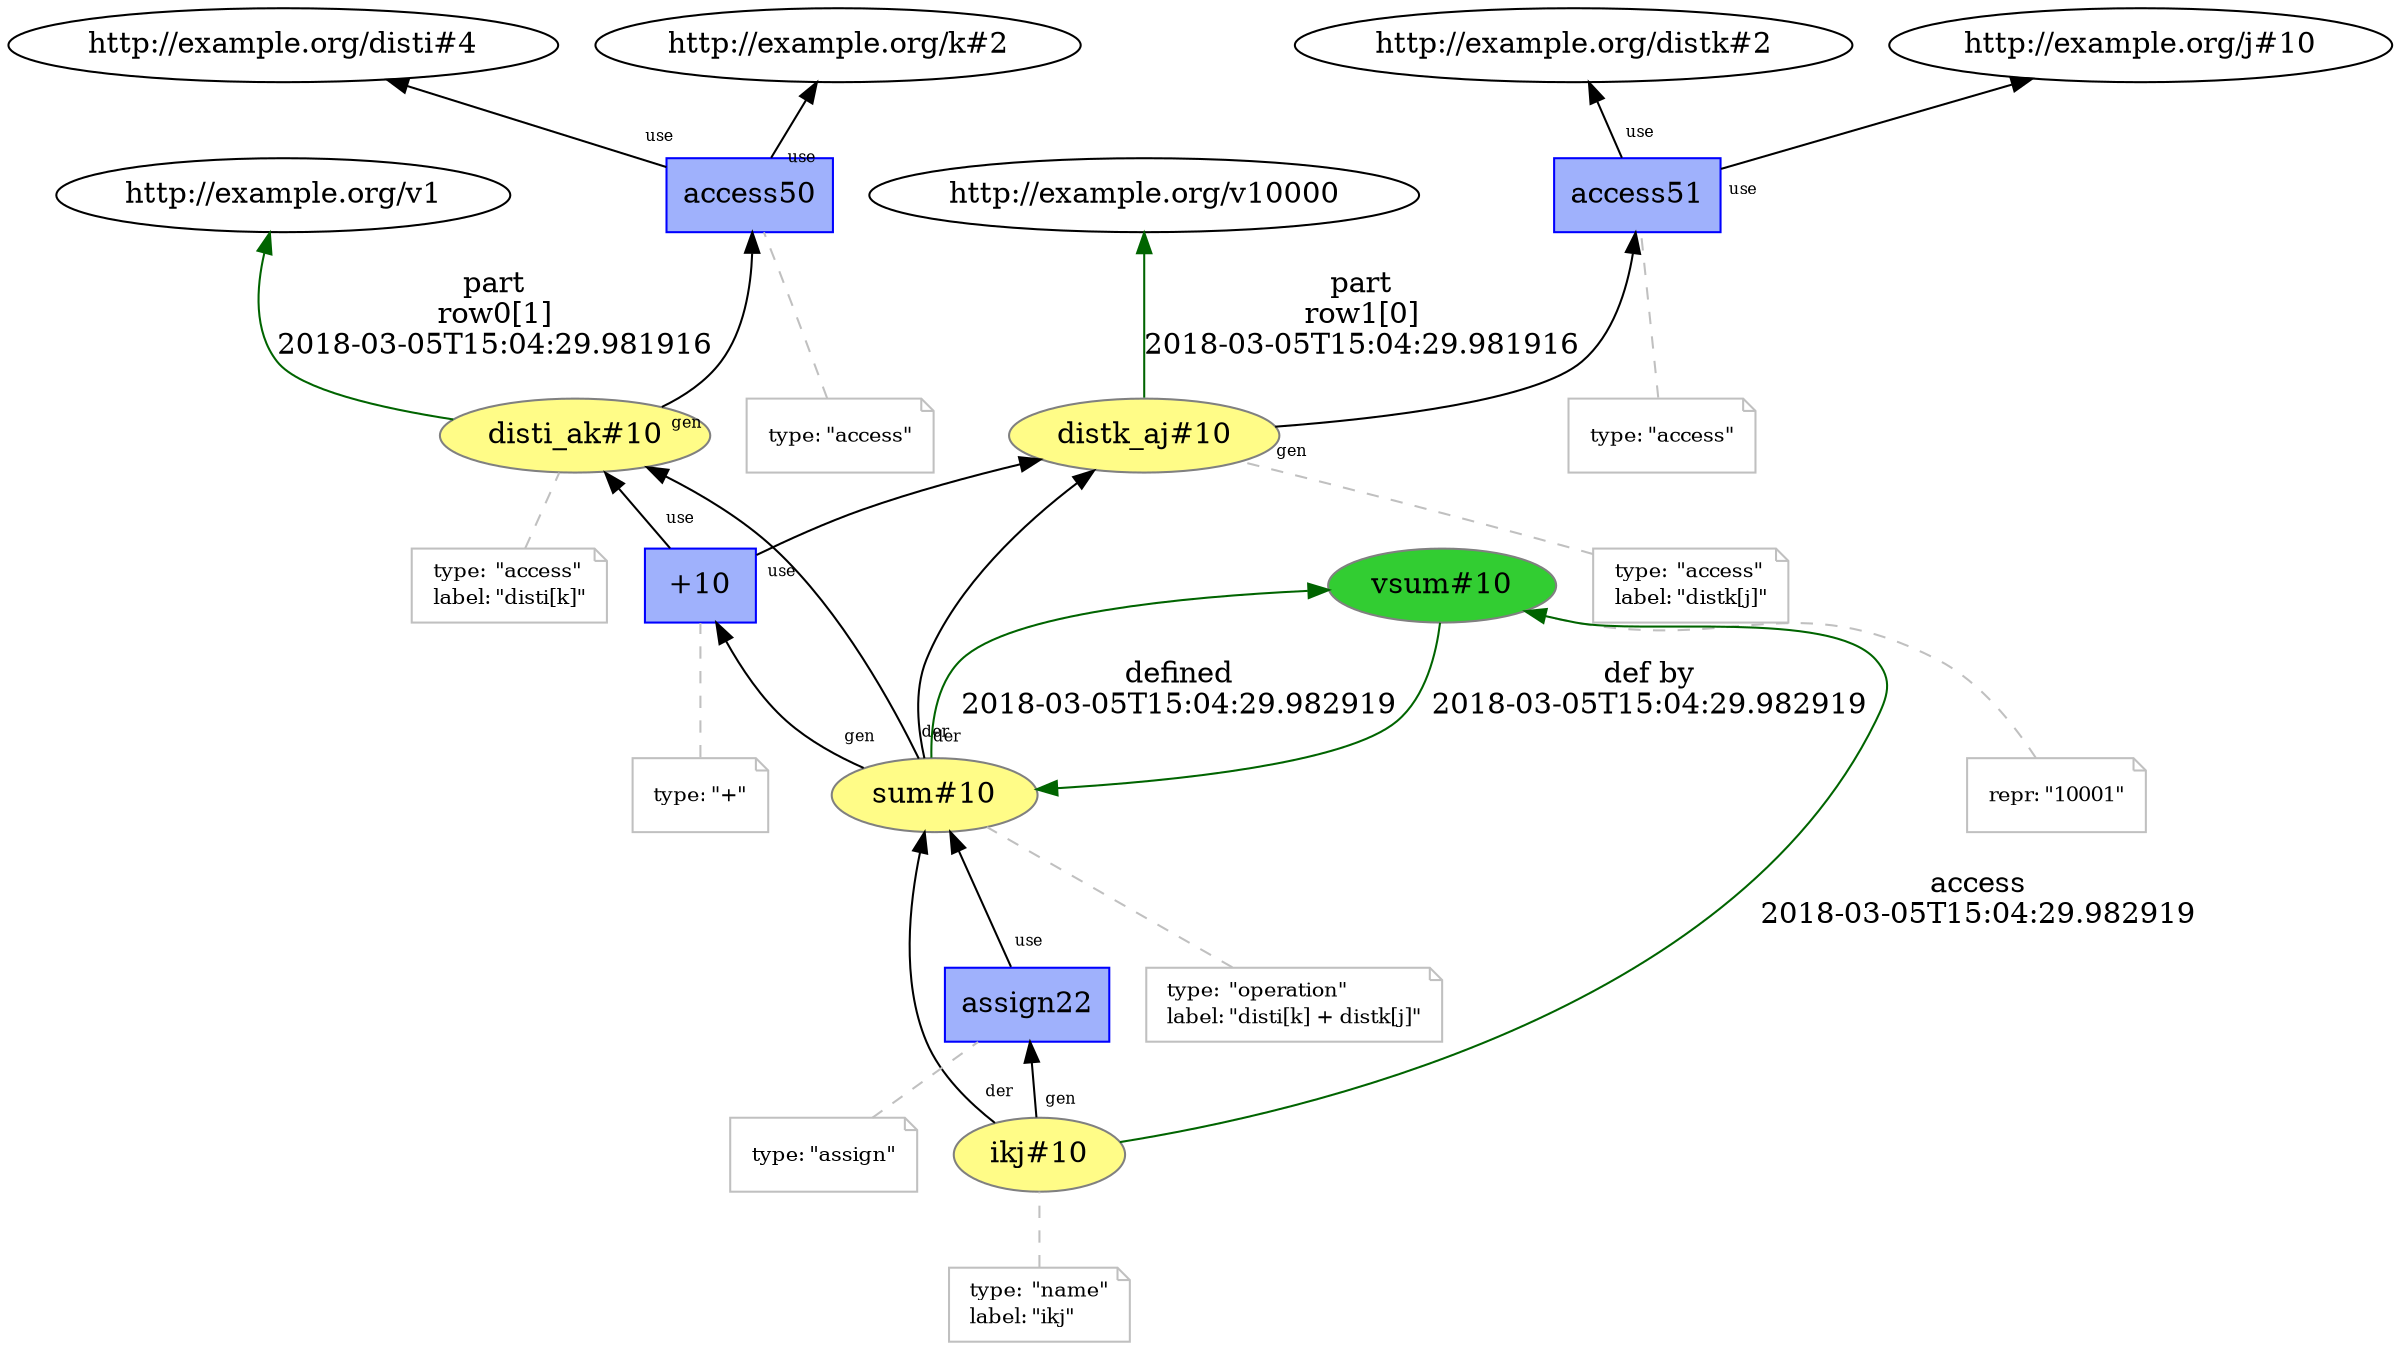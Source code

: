 digraph "PROV" { size="16,12"; rankdir="BT";
"http://example.org/disti_ak#10" [fillcolor="#FFFC87",color="#808080",style="filled",label="disti_ak#10",URL="http://example.org/disti_ak#10"]
"-attrs0" [color="gray",shape="note",fontsize="10",fontcolor="black",label=<<TABLE cellpadding="0" border="0">
	<TR>
	    <TD align="left">type:</TD>
	    <TD align="left">&quot;access&quot;</TD>
	</TR>
	<TR>
	    <TD align="left">label:</TD>
	    <TD align="left">&quot;disti[k]&quot;</TD>
	</TR>
</TABLE>>]
"-attrs0" -> "http://example.org/disti_ak#10" [color="gray",style="dashed",arrowhead="none"]
"http://example.org/disti_ak#10" -> "http://example.org/v1" [labelfontsize="8",labeldistance="1.5",color="darkgreen",labelangle="60.0",rotation="20",label="part
row0[1]
2018-03-05T15:04:29.981916"]
"http://example.org/access50" [fillcolor="#9FB1FC",color="#0000FF",shape="polygon",sides="4",style="filled",label="access50",URL="http://example.org/access50"]
"-attrs1" [color="gray",shape="note",fontsize="10",fontcolor="black",label=<<TABLE cellpadding="0" border="0">
	<TR>
	    <TD align="left">type:</TD>
	    <TD align="left">&quot;access&quot;</TD>
	</TR>
</TABLE>>]
"-attrs1" -> "http://example.org/access50" [color="gray",style="dashed",arrowhead="none"]
"http://example.org/access50" -> "http://example.org/disti#4" [labelfontsize="8",labeldistance="1.5",labelangle="60.0",rotation="20",taillabel="use"]
"http://example.org/access50" -> "http://example.org/k#2" [labelfontsize="8",labeldistance="1.5",labelangle="60.0",rotation="20",taillabel="use"]
"http://example.org/disti_ak#10" -> "http://example.org/access50" [labelfontsize="8",labeldistance="1.5",labelangle="60.0",rotation="20",taillabel="gen"]
"http://example.org/distk_aj#10" [fillcolor="#FFFC87",color="#808080",style="filled",label="distk_aj#10",URL="http://example.org/distk_aj#10"]
"-attrs2" [color="gray",shape="note",fontsize="10",fontcolor="black",label=<<TABLE cellpadding="0" border="0">
	<TR>
	    <TD align="left">type:</TD>
	    <TD align="left">&quot;access&quot;</TD>
	</TR>
	<TR>
	    <TD align="left">label:</TD>
	    <TD align="left">&quot;distk[j]&quot;</TD>
	</TR>
</TABLE>>]
"-attrs2" -> "http://example.org/distk_aj#10" [color="gray",style="dashed",arrowhead="none"]
"http://example.org/distk_aj#10" -> "http://example.org/v10000" [labelfontsize="8",labeldistance="1.5",color="darkgreen",labelangle="60.0",rotation="20",label="part
row1[0]
2018-03-05T15:04:29.981916"]
"http://example.org/access51" [fillcolor="#9FB1FC",color="#0000FF",shape="polygon",sides="4",style="filled",label="access51",URL="http://example.org/access51"]
"-attrs3" [color="gray",shape="note",fontsize="10",fontcolor="black",label=<<TABLE cellpadding="0" border="0">
	<TR>
	    <TD align="left">type:</TD>
	    <TD align="left">&quot;access&quot;</TD>
	</TR>
</TABLE>>]
"-attrs3" -> "http://example.org/access51" [color="gray",style="dashed",arrowhead="none"]
"http://example.org/access51" -> "http://example.org/distk#2" [labelfontsize="8",labeldistance="1.5",labelangle="60.0",rotation="20",taillabel="use"]
"http://example.org/access51" -> "http://example.org/j#10" [labelfontsize="8",labeldistance="1.5",labelangle="60.0",rotation="20",taillabel="use"]
"http://example.org/distk_aj#10" -> "http://example.org/access51" [labelfontsize="8",labeldistance="1.5",labelangle="60.0",rotation="20",taillabel="gen"]
"http://example.org/sum#10" [fillcolor="#FFFC87",color="#808080",style="filled",label="sum#10",URL="http://example.org/sum#10"]
"-attrs4" [color="gray",shape="note",fontsize="10",fontcolor="black",label=<<TABLE cellpadding="0" border="0">
	<TR>
	    <TD align="left">type:</TD>
	    <TD align="left">&quot;operation&quot;</TD>
	</TR>
	<TR>
	    <TD align="left">label:</TD>
	    <TD align="left">&quot;disti[k] + distk[j]&quot;</TD>
	</TR>
</TABLE>>]
"-attrs4" -> "http://example.org/sum#10" [color="gray",style="dashed",arrowhead="none"]
"http://example.org/vsum#10" [fillcolor="#32CD32",color="#808080",style="filled",label="vsum#10",URL="http://example.org/vsum#10"]
"-attrs5" [color="gray",shape="note",fontsize="10",fontcolor="black",label=<<TABLE cellpadding="0" border="0">
	<TR>
	    <TD align="left">repr:</TD>
	    <TD align="left">&quot;10001&quot;</TD>
	</TR>
</TABLE>>]
"-attrs5" -> "http://example.org/vsum#10" [color="gray",style="dashed",arrowhead="none"]
"http://example.org/sum#10" -> "http://example.org/vsum#10" [labelfontsize="8",labeldistance="1.5",color="darkgreen",labelangle="60.0",rotation="20",label="defined
2018-03-05T15:04:29.982919"]
"http://example.org/vsum#10" -> "http://example.org/sum#10" [labelfontsize="8",labeldistance="1.5",color="darkgreen",labelangle="60.0",rotation="20",label="def by
2018-03-05T15:04:29.982919"]
"http://example.org/+10" [fillcolor="#9FB1FC",color="#0000FF",shape="polygon",sides="4",style="filled",label="+10",URL="http://example.org/+10"]
"-attrs6" [color="gray",shape="note",fontsize="10",fontcolor="black",label=<<TABLE cellpadding="0" border="0">
	<TR>
	    <TD align="left">type:</TD>
	    <TD align="left">&quot;+&quot;</TD>
	</TR>
</TABLE>>]
"-attrs6" -> "http://example.org/+10" [color="gray",style="dashed",arrowhead="none"]
"http://example.org/+10" -> "http://example.org/disti_ak#10" [labelfontsize="8",labeldistance="1.5",labelangle="60.0",rotation="20",taillabel="use"]
"http://example.org/sum#10" -> "http://example.org/disti_ak#10" [labelfontsize="8",labeldistance="1.5",labelangle="60.0",rotation="20",taillabel="der"]
"http://example.org/+10" -> "http://example.org/distk_aj#10" [labelfontsize="8",labeldistance="1.5",labelangle="60.0",rotation="20",taillabel="use"]
"http://example.org/sum#10" -> "http://example.org/distk_aj#10" [labelfontsize="8",labeldistance="1.5",labelangle="60.0",rotation="20",taillabel="der"]
"http://example.org/sum#10" -> "http://example.org/+10" [labelfontsize="8",labeldistance="1.5",labelangle="60.0",rotation="20",taillabel="gen"]
"http://example.org/ikj#10" [fillcolor="#FFFC87",color="#808080",style="filled",label="ikj#10",URL="http://example.org/ikj#10"]
"-attrs7" [color="gray",shape="note",fontsize="10",fontcolor="black",label=<<TABLE cellpadding="0" border="0">
	<TR>
	    <TD align="left">type:</TD>
	    <TD align="left">&quot;name&quot;</TD>
	</TR>
	<TR>
	    <TD align="left">label:</TD>
	    <TD align="left">&quot;ikj&quot;</TD>
	</TR>
</TABLE>>]
"-attrs7" -> "http://example.org/ikj#10" [color="gray",style="dashed",arrowhead="none"]
"http://example.org/ikj#10" -> "http://example.org/vsum#10" [labelfontsize="8",labeldistance="1.5",color="darkgreen",labelangle="60.0",rotation="20",label="access
2018-03-05T15:04:29.982919"]
"http://example.org/assign22" [fillcolor="#9FB1FC",color="#0000FF",shape="polygon",sides="4",style="filled",label="assign22",URL="http://example.org/assign22"]
"-attrs8" [color="gray",shape="note",fontsize="10",fontcolor="black",label=<<TABLE cellpadding="0" border="0">
	<TR>
	    <TD align="left">type:</TD>
	    <TD align="left">&quot;assign&quot;</TD>
	</TR>
</TABLE>>]
"-attrs8" -> "http://example.org/assign22" [color="gray",style="dashed",arrowhead="none"]
"http://example.org/assign22" -> "http://example.org/sum#10" [labelfontsize="8",labeldistance="1.5",labelangle="60.0",rotation="20",taillabel="use"]
"http://example.org/ikj#10" -> "http://example.org/sum#10" [labelfontsize="8",labeldistance="1.5",labelangle="60.0",rotation="20",taillabel="der"]
"http://example.org/ikj#10" -> "http://example.org/assign22" [labelfontsize="8",labeldistance="1.5",labelangle="60.0",rotation="20",taillabel="gen"]
}